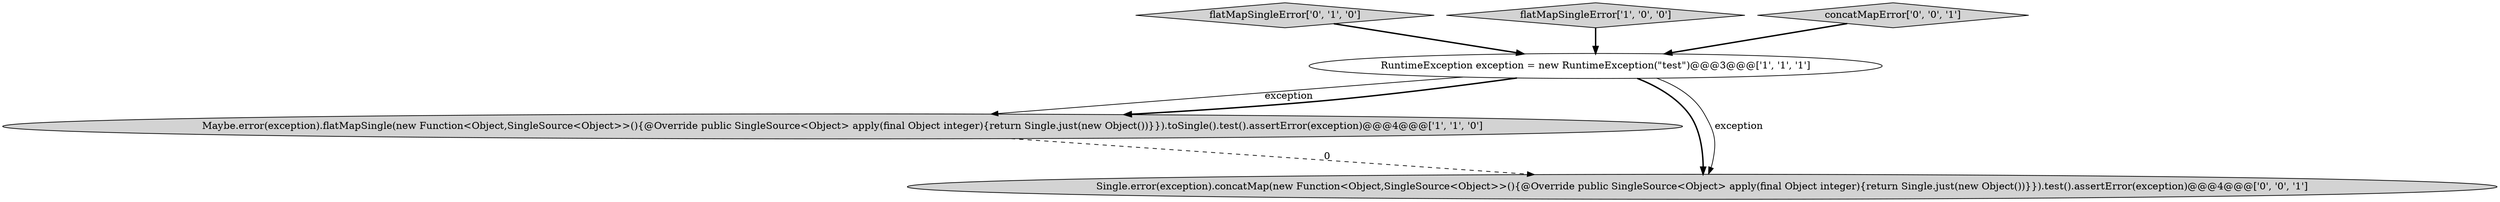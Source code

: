 digraph {
3 [style = filled, label = "flatMapSingleError['0', '1', '0']", fillcolor = lightgray, shape = diamond image = "AAA0AAABBB2BBB"];
1 [style = filled, label = "Maybe.error(exception).flatMapSingle(new Function<Object,SingleSource<Object>>(){@Override public SingleSource<Object> apply(final Object integer){return Single.just(new Object())}}).toSingle().test().assertError(exception)@@@4@@@['1', '1', '0']", fillcolor = lightgray, shape = ellipse image = "AAA0AAABBB1BBB"];
4 [style = filled, label = "Single.error(exception).concatMap(new Function<Object,SingleSource<Object>>(){@Override public SingleSource<Object> apply(final Object integer){return Single.just(new Object())}}).test().assertError(exception)@@@4@@@['0', '0', '1']", fillcolor = lightgray, shape = ellipse image = "AAA0AAABBB3BBB"];
2 [style = filled, label = "flatMapSingleError['1', '0', '0']", fillcolor = lightgray, shape = diamond image = "AAA0AAABBB1BBB"];
5 [style = filled, label = "concatMapError['0', '0', '1']", fillcolor = lightgray, shape = diamond image = "AAA0AAABBB3BBB"];
0 [style = filled, label = "RuntimeException exception = new RuntimeException(\"test\")@@@3@@@['1', '1', '1']", fillcolor = white, shape = ellipse image = "AAA0AAABBB1BBB"];
2->0 [style = bold, label=""];
5->0 [style = bold, label=""];
1->4 [style = dashed, label="0"];
0->4 [style = bold, label=""];
0->4 [style = solid, label="exception"];
3->0 [style = bold, label=""];
0->1 [style = solid, label="exception"];
0->1 [style = bold, label=""];
}
